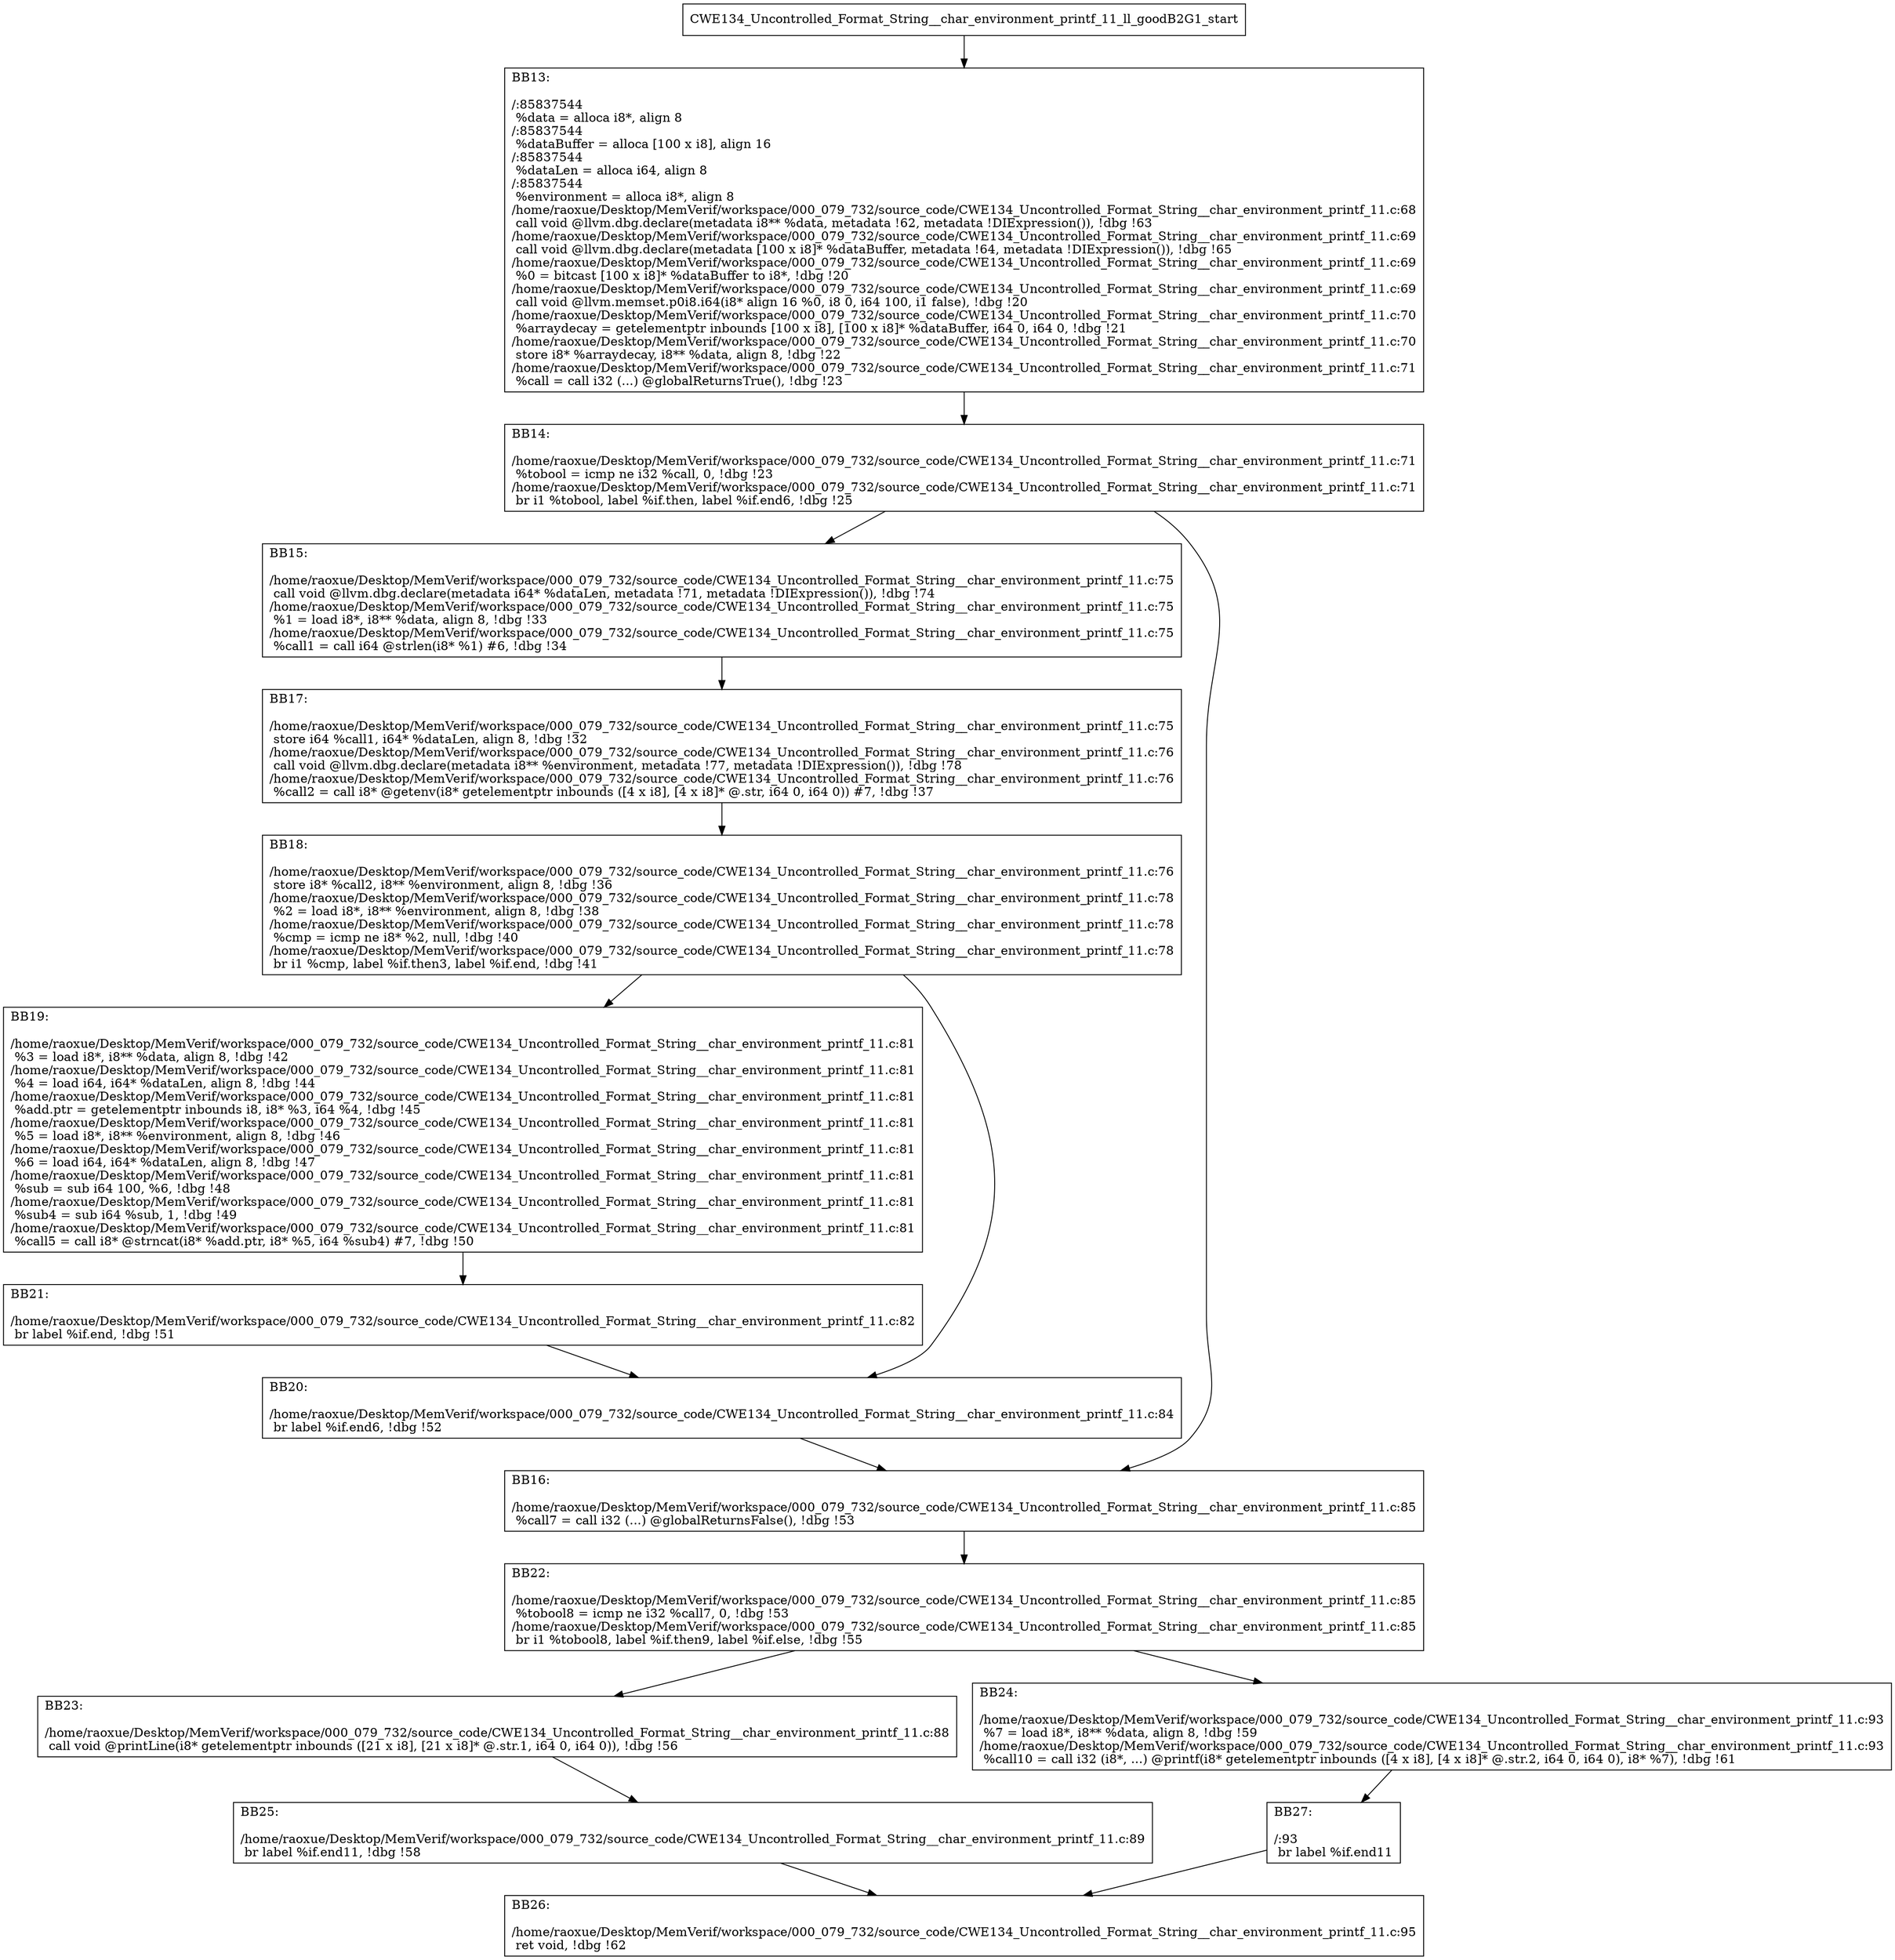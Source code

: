digraph "CFG for'CWE134_Uncontrolled_Format_String__char_environment_printf_11_ll_goodB2G1' function" {
	BBCWE134_Uncontrolled_Format_String__char_environment_printf_11_ll_goodB2G1_start[shape=record,label="{CWE134_Uncontrolled_Format_String__char_environment_printf_11_ll_goodB2G1_start}"];
	BBCWE134_Uncontrolled_Format_String__char_environment_printf_11_ll_goodB2G1_start-> CWE134_Uncontrolled_Format_String__char_environment_printf_11_ll_goodB2G1BB13;
	CWE134_Uncontrolled_Format_String__char_environment_printf_11_ll_goodB2G1BB13 [shape=record, label="{BB13:\l\l/:85837544\l
  %data = alloca i8*, align 8\l
/:85837544\l
  %dataBuffer = alloca [100 x i8], align 16\l
/:85837544\l
  %dataLen = alloca i64, align 8\l
/:85837544\l
  %environment = alloca i8*, align 8\l
/home/raoxue/Desktop/MemVerif/workspace/000_079_732/source_code/CWE134_Uncontrolled_Format_String__char_environment_printf_11.c:68\l
  call void @llvm.dbg.declare(metadata i8** %data, metadata !62, metadata !DIExpression()), !dbg !63\l
/home/raoxue/Desktop/MemVerif/workspace/000_079_732/source_code/CWE134_Uncontrolled_Format_String__char_environment_printf_11.c:69\l
  call void @llvm.dbg.declare(metadata [100 x i8]* %dataBuffer, metadata !64, metadata !DIExpression()), !dbg !65\l
/home/raoxue/Desktop/MemVerif/workspace/000_079_732/source_code/CWE134_Uncontrolled_Format_String__char_environment_printf_11.c:69\l
  %0 = bitcast [100 x i8]* %dataBuffer to i8*, !dbg !20\l
/home/raoxue/Desktop/MemVerif/workspace/000_079_732/source_code/CWE134_Uncontrolled_Format_String__char_environment_printf_11.c:69\l
  call void @llvm.memset.p0i8.i64(i8* align 16 %0, i8 0, i64 100, i1 false), !dbg !20\l
/home/raoxue/Desktop/MemVerif/workspace/000_079_732/source_code/CWE134_Uncontrolled_Format_String__char_environment_printf_11.c:70\l
  %arraydecay = getelementptr inbounds [100 x i8], [100 x i8]* %dataBuffer, i64 0, i64 0, !dbg !21\l
/home/raoxue/Desktop/MemVerif/workspace/000_079_732/source_code/CWE134_Uncontrolled_Format_String__char_environment_printf_11.c:70\l
  store i8* %arraydecay, i8** %data, align 8, !dbg !22\l
/home/raoxue/Desktop/MemVerif/workspace/000_079_732/source_code/CWE134_Uncontrolled_Format_String__char_environment_printf_11.c:71\l
  %call = call i32 (...) @globalReturnsTrue(), !dbg !23\l
}"];
	CWE134_Uncontrolled_Format_String__char_environment_printf_11_ll_goodB2G1BB13-> CWE134_Uncontrolled_Format_String__char_environment_printf_11_ll_goodB2G1BB14;
	CWE134_Uncontrolled_Format_String__char_environment_printf_11_ll_goodB2G1BB14 [shape=record, label="{BB14:\l\l/home/raoxue/Desktop/MemVerif/workspace/000_079_732/source_code/CWE134_Uncontrolled_Format_String__char_environment_printf_11.c:71\l
  %tobool = icmp ne i32 %call, 0, !dbg !23\l
/home/raoxue/Desktop/MemVerif/workspace/000_079_732/source_code/CWE134_Uncontrolled_Format_String__char_environment_printf_11.c:71\l
  br i1 %tobool, label %if.then, label %if.end6, !dbg !25\l
}"];
	CWE134_Uncontrolled_Format_String__char_environment_printf_11_ll_goodB2G1BB14-> CWE134_Uncontrolled_Format_String__char_environment_printf_11_ll_goodB2G1BB15;
	CWE134_Uncontrolled_Format_String__char_environment_printf_11_ll_goodB2G1BB14-> CWE134_Uncontrolled_Format_String__char_environment_printf_11_ll_goodB2G1BB16;
	CWE134_Uncontrolled_Format_String__char_environment_printf_11_ll_goodB2G1BB15 [shape=record, label="{BB15:\l\l/home/raoxue/Desktop/MemVerif/workspace/000_079_732/source_code/CWE134_Uncontrolled_Format_String__char_environment_printf_11.c:75\l
  call void @llvm.dbg.declare(metadata i64* %dataLen, metadata !71, metadata !DIExpression()), !dbg !74\l
/home/raoxue/Desktop/MemVerif/workspace/000_079_732/source_code/CWE134_Uncontrolled_Format_String__char_environment_printf_11.c:75\l
  %1 = load i8*, i8** %data, align 8, !dbg !33\l
/home/raoxue/Desktop/MemVerif/workspace/000_079_732/source_code/CWE134_Uncontrolled_Format_String__char_environment_printf_11.c:75\l
  %call1 = call i64 @strlen(i8* %1) #6, !dbg !34\l
}"];
	CWE134_Uncontrolled_Format_String__char_environment_printf_11_ll_goodB2G1BB15-> CWE134_Uncontrolled_Format_String__char_environment_printf_11_ll_goodB2G1BB17;
	CWE134_Uncontrolled_Format_String__char_environment_printf_11_ll_goodB2G1BB17 [shape=record, label="{BB17:\l\l/home/raoxue/Desktop/MemVerif/workspace/000_079_732/source_code/CWE134_Uncontrolled_Format_String__char_environment_printf_11.c:75\l
  store i64 %call1, i64* %dataLen, align 8, !dbg !32\l
/home/raoxue/Desktop/MemVerif/workspace/000_079_732/source_code/CWE134_Uncontrolled_Format_String__char_environment_printf_11.c:76\l
  call void @llvm.dbg.declare(metadata i8** %environment, metadata !77, metadata !DIExpression()), !dbg !78\l
/home/raoxue/Desktop/MemVerif/workspace/000_079_732/source_code/CWE134_Uncontrolled_Format_String__char_environment_printf_11.c:76\l
  %call2 = call i8* @getenv(i8* getelementptr inbounds ([4 x i8], [4 x i8]* @.str, i64 0, i64 0)) #7, !dbg !37\l
}"];
	CWE134_Uncontrolled_Format_String__char_environment_printf_11_ll_goodB2G1BB17-> CWE134_Uncontrolled_Format_String__char_environment_printf_11_ll_goodB2G1BB18;
	CWE134_Uncontrolled_Format_String__char_environment_printf_11_ll_goodB2G1BB18 [shape=record, label="{BB18:\l\l/home/raoxue/Desktop/MemVerif/workspace/000_079_732/source_code/CWE134_Uncontrolled_Format_String__char_environment_printf_11.c:76\l
  store i8* %call2, i8** %environment, align 8, !dbg !36\l
/home/raoxue/Desktop/MemVerif/workspace/000_079_732/source_code/CWE134_Uncontrolled_Format_String__char_environment_printf_11.c:78\l
  %2 = load i8*, i8** %environment, align 8, !dbg !38\l
/home/raoxue/Desktop/MemVerif/workspace/000_079_732/source_code/CWE134_Uncontrolled_Format_String__char_environment_printf_11.c:78\l
  %cmp = icmp ne i8* %2, null, !dbg !40\l
/home/raoxue/Desktop/MemVerif/workspace/000_079_732/source_code/CWE134_Uncontrolled_Format_String__char_environment_printf_11.c:78\l
  br i1 %cmp, label %if.then3, label %if.end, !dbg !41\l
}"];
	CWE134_Uncontrolled_Format_String__char_environment_printf_11_ll_goodB2G1BB18-> CWE134_Uncontrolled_Format_String__char_environment_printf_11_ll_goodB2G1BB19;
	CWE134_Uncontrolled_Format_String__char_environment_printf_11_ll_goodB2G1BB18-> CWE134_Uncontrolled_Format_String__char_environment_printf_11_ll_goodB2G1BB20;
	CWE134_Uncontrolled_Format_String__char_environment_printf_11_ll_goodB2G1BB19 [shape=record, label="{BB19:\l\l/home/raoxue/Desktop/MemVerif/workspace/000_079_732/source_code/CWE134_Uncontrolled_Format_String__char_environment_printf_11.c:81\l
  %3 = load i8*, i8** %data, align 8, !dbg !42\l
/home/raoxue/Desktop/MemVerif/workspace/000_079_732/source_code/CWE134_Uncontrolled_Format_String__char_environment_printf_11.c:81\l
  %4 = load i64, i64* %dataLen, align 8, !dbg !44\l
/home/raoxue/Desktop/MemVerif/workspace/000_079_732/source_code/CWE134_Uncontrolled_Format_String__char_environment_printf_11.c:81\l
  %add.ptr = getelementptr inbounds i8, i8* %3, i64 %4, !dbg !45\l
/home/raoxue/Desktop/MemVerif/workspace/000_079_732/source_code/CWE134_Uncontrolled_Format_String__char_environment_printf_11.c:81\l
  %5 = load i8*, i8** %environment, align 8, !dbg !46\l
/home/raoxue/Desktop/MemVerif/workspace/000_079_732/source_code/CWE134_Uncontrolled_Format_String__char_environment_printf_11.c:81\l
  %6 = load i64, i64* %dataLen, align 8, !dbg !47\l
/home/raoxue/Desktop/MemVerif/workspace/000_079_732/source_code/CWE134_Uncontrolled_Format_String__char_environment_printf_11.c:81\l
  %sub = sub i64 100, %6, !dbg !48\l
/home/raoxue/Desktop/MemVerif/workspace/000_079_732/source_code/CWE134_Uncontrolled_Format_String__char_environment_printf_11.c:81\l
  %sub4 = sub i64 %sub, 1, !dbg !49\l
/home/raoxue/Desktop/MemVerif/workspace/000_079_732/source_code/CWE134_Uncontrolled_Format_String__char_environment_printf_11.c:81\l
  %call5 = call i8* @strncat(i8* %add.ptr, i8* %5, i64 %sub4) #7, !dbg !50\l
}"];
	CWE134_Uncontrolled_Format_String__char_environment_printf_11_ll_goodB2G1BB19-> CWE134_Uncontrolled_Format_String__char_environment_printf_11_ll_goodB2G1BB21;
	CWE134_Uncontrolled_Format_String__char_environment_printf_11_ll_goodB2G1BB21 [shape=record, label="{BB21:\l\l/home/raoxue/Desktop/MemVerif/workspace/000_079_732/source_code/CWE134_Uncontrolled_Format_String__char_environment_printf_11.c:82\l
  br label %if.end, !dbg !51\l
}"];
	CWE134_Uncontrolled_Format_String__char_environment_printf_11_ll_goodB2G1BB21-> CWE134_Uncontrolled_Format_String__char_environment_printf_11_ll_goodB2G1BB20;
	CWE134_Uncontrolled_Format_String__char_environment_printf_11_ll_goodB2G1BB20 [shape=record, label="{BB20:\l\l/home/raoxue/Desktop/MemVerif/workspace/000_079_732/source_code/CWE134_Uncontrolled_Format_String__char_environment_printf_11.c:84\l
  br label %if.end6, !dbg !52\l
}"];
	CWE134_Uncontrolled_Format_String__char_environment_printf_11_ll_goodB2G1BB20-> CWE134_Uncontrolled_Format_String__char_environment_printf_11_ll_goodB2G1BB16;
	CWE134_Uncontrolled_Format_String__char_environment_printf_11_ll_goodB2G1BB16 [shape=record, label="{BB16:\l\l/home/raoxue/Desktop/MemVerif/workspace/000_079_732/source_code/CWE134_Uncontrolled_Format_String__char_environment_printf_11.c:85\l
  %call7 = call i32 (...) @globalReturnsFalse(), !dbg !53\l
}"];
	CWE134_Uncontrolled_Format_String__char_environment_printf_11_ll_goodB2G1BB16-> CWE134_Uncontrolled_Format_String__char_environment_printf_11_ll_goodB2G1BB22;
	CWE134_Uncontrolled_Format_String__char_environment_printf_11_ll_goodB2G1BB22 [shape=record, label="{BB22:\l\l/home/raoxue/Desktop/MemVerif/workspace/000_079_732/source_code/CWE134_Uncontrolled_Format_String__char_environment_printf_11.c:85\l
  %tobool8 = icmp ne i32 %call7, 0, !dbg !53\l
/home/raoxue/Desktop/MemVerif/workspace/000_079_732/source_code/CWE134_Uncontrolled_Format_String__char_environment_printf_11.c:85\l
  br i1 %tobool8, label %if.then9, label %if.else, !dbg !55\l
}"];
	CWE134_Uncontrolled_Format_String__char_environment_printf_11_ll_goodB2G1BB22-> CWE134_Uncontrolled_Format_String__char_environment_printf_11_ll_goodB2G1BB23;
	CWE134_Uncontrolled_Format_String__char_environment_printf_11_ll_goodB2G1BB22-> CWE134_Uncontrolled_Format_String__char_environment_printf_11_ll_goodB2G1BB24;
	CWE134_Uncontrolled_Format_String__char_environment_printf_11_ll_goodB2G1BB23 [shape=record, label="{BB23:\l\l/home/raoxue/Desktop/MemVerif/workspace/000_079_732/source_code/CWE134_Uncontrolled_Format_String__char_environment_printf_11.c:88\l
  call void @printLine(i8* getelementptr inbounds ([21 x i8], [21 x i8]* @.str.1, i64 0, i64 0)), !dbg !56\l
}"];
	CWE134_Uncontrolled_Format_String__char_environment_printf_11_ll_goodB2G1BB23-> CWE134_Uncontrolled_Format_String__char_environment_printf_11_ll_goodB2G1BB25;
	CWE134_Uncontrolled_Format_String__char_environment_printf_11_ll_goodB2G1BB25 [shape=record, label="{BB25:\l\l/home/raoxue/Desktop/MemVerif/workspace/000_079_732/source_code/CWE134_Uncontrolled_Format_String__char_environment_printf_11.c:89\l
  br label %if.end11, !dbg !58\l
}"];
	CWE134_Uncontrolled_Format_String__char_environment_printf_11_ll_goodB2G1BB25-> CWE134_Uncontrolled_Format_String__char_environment_printf_11_ll_goodB2G1BB26;
	CWE134_Uncontrolled_Format_String__char_environment_printf_11_ll_goodB2G1BB24 [shape=record, label="{BB24:\l\l/home/raoxue/Desktop/MemVerif/workspace/000_079_732/source_code/CWE134_Uncontrolled_Format_String__char_environment_printf_11.c:93\l
  %7 = load i8*, i8** %data, align 8, !dbg !59\l
/home/raoxue/Desktop/MemVerif/workspace/000_079_732/source_code/CWE134_Uncontrolled_Format_String__char_environment_printf_11.c:93\l
  %call10 = call i32 (i8*, ...) @printf(i8* getelementptr inbounds ([4 x i8], [4 x i8]* @.str.2, i64 0, i64 0), i8* %7), !dbg !61\l
}"];
	CWE134_Uncontrolled_Format_String__char_environment_printf_11_ll_goodB2G1BB24-> CWE134_Uncontrolled_Format_String__char_environment_printf_11_ll_goodB2G1BB27;
	CWE134_Uncontrolled_Format_String__char_environment_printf_11_ll_goodB2G1BB27 [shape=record, label="{BB27:\l\l/:93\l
  br label %if.end11\l
}"];
	CWE134_Uncontrolled_Format_String__char_environment_printf_11_ll_goodB2G1BB27-> CWE134_Uncontrolled_Format_String__char_environment_printf_11_ll_goodB2G1BB26;
	CWE134_Uncontrolled_Format_String__char_environment_printf_11_ll_goodB2G1BB26 [shape=record, label="{BB26:\l\l/home/raoxue/Desktop/MemVerif/workspace/000_079_732/source_code/CWE134_Uncontrolled_Format_String__char_environment_printf_11.c:95\l
  ret void, !dbg !62\l
}"];
}
